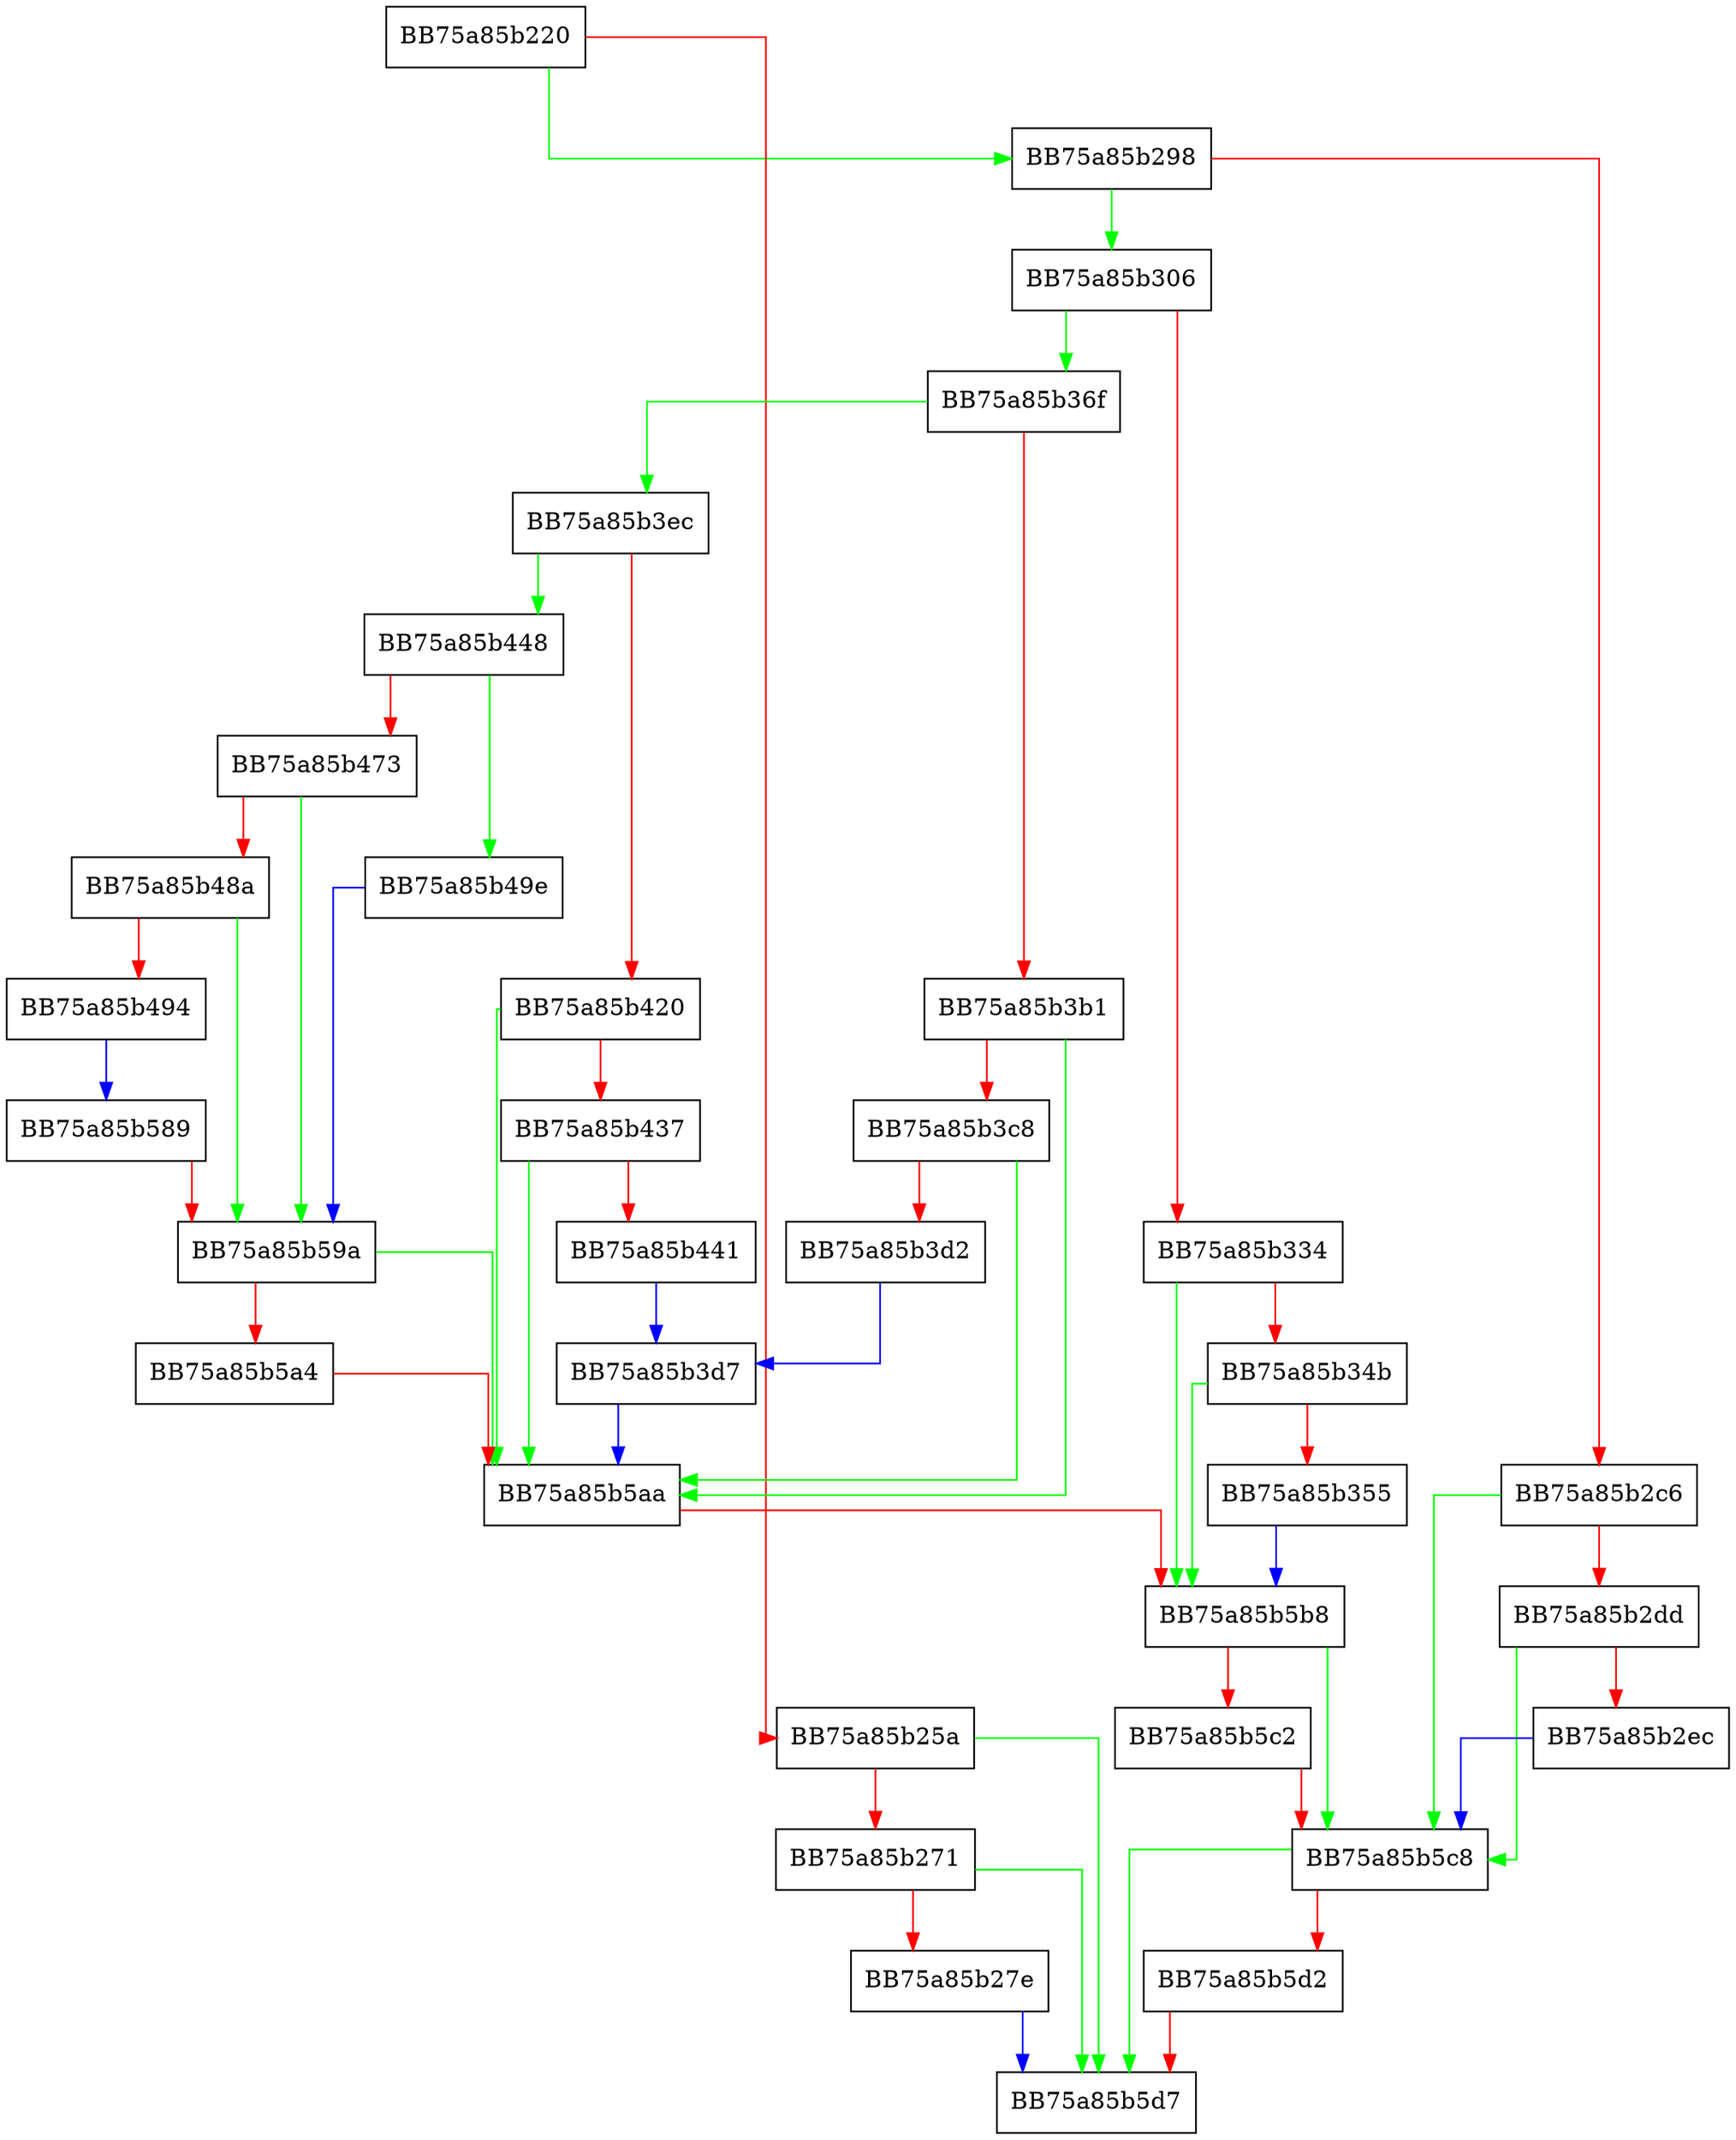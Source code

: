 digraph ProcessLDAPSearch {
  node [shape="box"];
  graph [splines=ortho];
  BB75a85b220 -> BB75a85b298 [color="green"];
  BB75a85b220 -> BB75a85b25a [color="red"];
  BB75a85b25a -> BB75a85b5d7 [color="green"];
  BB75a85b25a -> BB75a85b271 [color="red"];
  BB75a85b271 -> BB75a85b5d7 [color="green"];
  BB75a85b271 -> BB75a85b27e [color="red"];
  BB75a85b27e -> BB75a85b5d7 [color="blue"];
  BB75a85b298 -> BB75a85b306 [color="green"];
  BB75a85b298 -> BB75a85b2c6 [color="red"];
  BB75a85b2c6 -> BB75a85b5c8 [color="green"];
  BB75a85b2c6 -> BB75a85b2dd [color="red"];
  BB75a85b2dd -> BB75a85b5c8 [color="green"];
  BB75a85b2dd -> BB75a85b2ec [color="red"];
  BB75a85b2ec -> BB75a85b5c8 [color="blue"];
  BB75a85b306 -> BB75a85b36f [color="green"];
  BB75a85b306 -> BB75a85b334 [color="red"];
  BB75a85b334 -> BB75a85b5b8 [color="green"];
  BB75a85b334 -> BB75a85b34b [color="red"];
  BB75a85b34b -> BB75a85b5b8 [color="green"];
  BB75a85b34b -> BB75a85b355 [color="red"];
  BB75a85b355 -> BB75a85b5b8 [color="blue"];
  BB75a85b36f -> BB75a85b3ec [color="green"];
  BB75a85b36f -> BB75a85b3b1 [color="red"];
  BB75a85b3b1 -> BB75a85b5aa [color="green"];
  BB75a85b3b1 -> BB75a85b3c8 [color="red"];
  BB75a85b3c8 -> BB75a85b5aa [color="green"];
  BB75a85b3c8 -> BB75a85b3d2 [color="red"];
  BB75a85b3d2 -> BB75a85b3d7 [color="blue"];
  BB75a85b3d7 -> BB75a85b5aa [color="blue"];
  BB75a85b3ec -> BB75a85b448 [color="green"];
  BB75a85b3ec -> BB75a85b420 [color="red"];
  BB75a85b420 -> BB75a85b5aa [color="green"];
  BB75a85b420 -> BB75a85b437 [color="red"];
  BB75a85b437 -> BB75a85b5aa [color="green"];
  BB75a85b437 -> BB75a85b441 [color="red"];
  BB75a85b441 -> BB75a85b3d7 [color="blue"];
  BB75a85b448 -> BB75a85b49e [color="green"];
  BB75a85b448 -> BB75a85b473 [color="red"];
  BB75a85b473 -> BB75a85b59a [color="green"];
  BB75a85b473 -> BB75a85b48a [color="red"];
  BB75a85b48a -> BB75a85b59a [color="green"];
  BB75a85b48a -> BB75a85b494 [color="red"];
  BB75a85b494 -> BB75a85b589 [color="blue"];
  BB75a85b49e -> BB75a85b59a [color="blue"];
  BB75a85b589 -> BB75a85b59a [color="red"];
  BB75a85b59a -> BB75a85b5aa [color="green"];
  BB75a85b59a -> BB75a85b5a4 [color="red"];
  BB75a85b5a4 -> BB75a85b5aa [color="red"];
  BB75a85b5aa -> BB75a85b5b8 [color="red"];
  BB75a85b5b8 -> BB75a85b5c8 [color="green"];
  BB75a85b5b8 -> BB75a85b5c2 [color="red"];
  BB75a85b5c2 -> BB75a85b5c8 [color="red"];
  BB75a85b5c8 -> BB75a85b5d7 [color="green"];
  BB75a85b5c8 -> BB75a85b5d2 [color="red"];
  BB75a85b5d2 -> BB75a85b5d7 [color="red"];
}